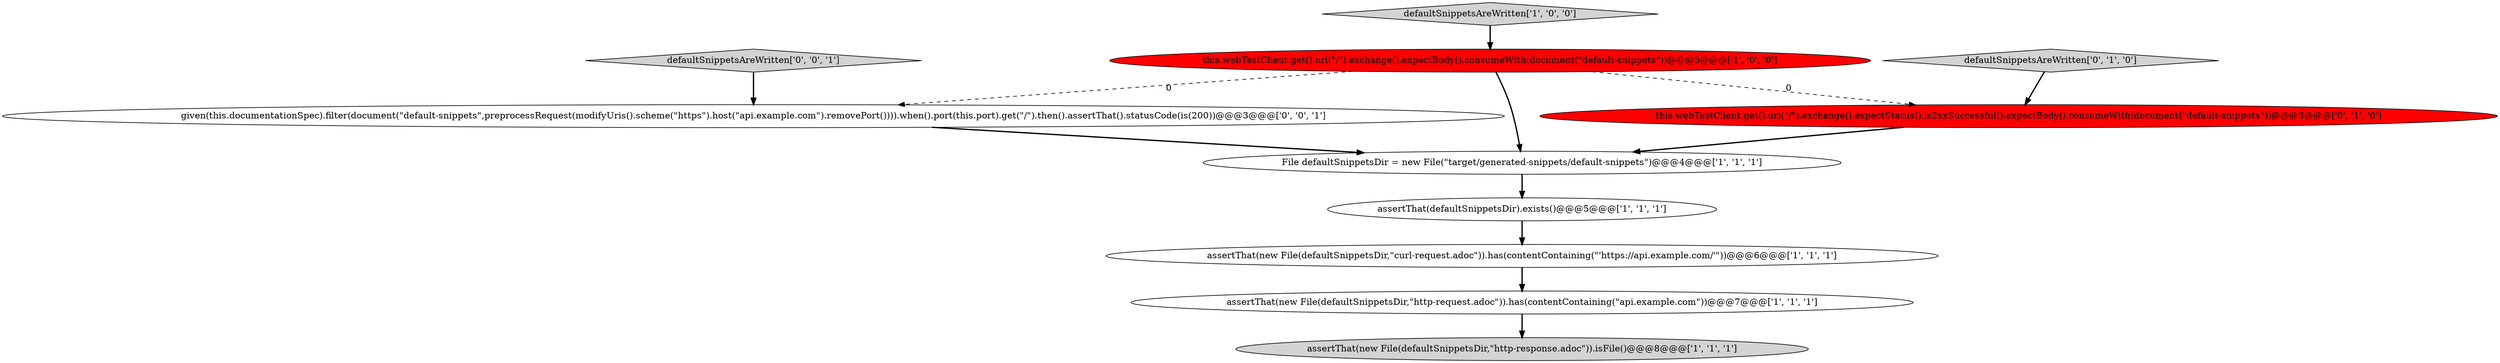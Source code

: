 digraph {
6 [style = filled, label = "this.webTestClient.get().uri(\"/\").exchange().expectBody().consumeWith(document(\"default-snippets\"))@@@3@@@['1', '0', '0']", fillcolor = red, shape = ellipse image = "AAA1AAABBB1BBB"];
0 [style = filled, label = "assertThat(new File(defaultSnippetsDir,\"http-request.adoc\")).has(contentContaining(\"api.example.com\"))@@@7@@@['1', '1', '1']", fillcolor = white, shape = ellipse image = "AAA0AAABBB1BBB"];
7 [style = filled, label = "defaultSnippetsAreWritten['0', '1', '0']", fillcolor = lightgray, shape = diamond image = "AAA0AAABBB2BBB"];
8 [style = filled, label = "this.webTestClient.get().uri(\"/\").exchange().expectStatus().is2xxSuccessful().expectBody().consumeWith(document(\"default-snippets\"))@@@3@@@['0', '1', '0']", fillcolor = red, shape = ellipse image = "AAA1AAABBB2BBB"];
10 [style = filled, label = "defaultSnippetsAreWritten['0', '0', '1']", fillcolor = lightgray, shape = diamond image = "AAA0AAABBB3BBB"];
3 [style = filled, label = "assertThat(new File(defaultSnippetsDir,\"curl-request.adoc\")).has(contentContaining(\"'https://api.example.com/'\"))@@@6@@@['1', '1', '1']", fillcolor = white, shape = ellipse image = "AAA0AAABBB1BBB"];
9 [style = filled, label = "given(this.documentationSpec).filter(document(\"default-snippets\",preprocessRequest(modifyUris().scheme(\"https\").host(\"api.example.com\").removePort()))).when().port(this.port).get(\"/\").then().assertThat().statusCode(is(200))@@@3@@@['0', '0', '1']", fillcolor = white, shape = ellipse image = "AAA0AAABBB3BBB"];
4 [style = filled, label = "assertThat(defaultSnippetsDir).exists()@@@5@@@['1', '1', '1']", fillcolor = white, shape = ellipse image = "AAA0AAABBB1BBB"];
1 [style = filled, label = "defaultSnippetsAreWritten['1', '0', '0']", fillcolor = lightgray, shape = diamond image = "AAA0AAABBB1BBB"];
5 [style = filled, label = "assertThat(new File(defaultSnippetsDir,\"http-response.adoc\")).isFile()@@@8@@@['1', '1', '1']", fillcolor = lightgray, shape = ellipse image = "AAA0AAABBB1BBB"];
2 [style = filled, label = "File defaultSnippetsDir = new File(\"target/generated-snippets/default-snippets\")@@@4@@@['1', '1', '1']", fillcolor = white, shape = ellipse image = "AAA0AAABBB1BBB"];
4->3 [style = bold, label=""];
10->9 [style = bold, label=""];
6->8 [style = dashed, label="0"];
1->6 [style = bold, label=""];
8->2 [style = bold, label=""];
7->8 [style = bold, label=""];
2->4 [style = bold, label=""];
9->2 [style = bold, label=""];
3->0 [style = bold, label=""];
0->5 [style = bold, label=""];
6->9 [style = dashed, label="0"];
6->2 [style = bold, label=""];
}
